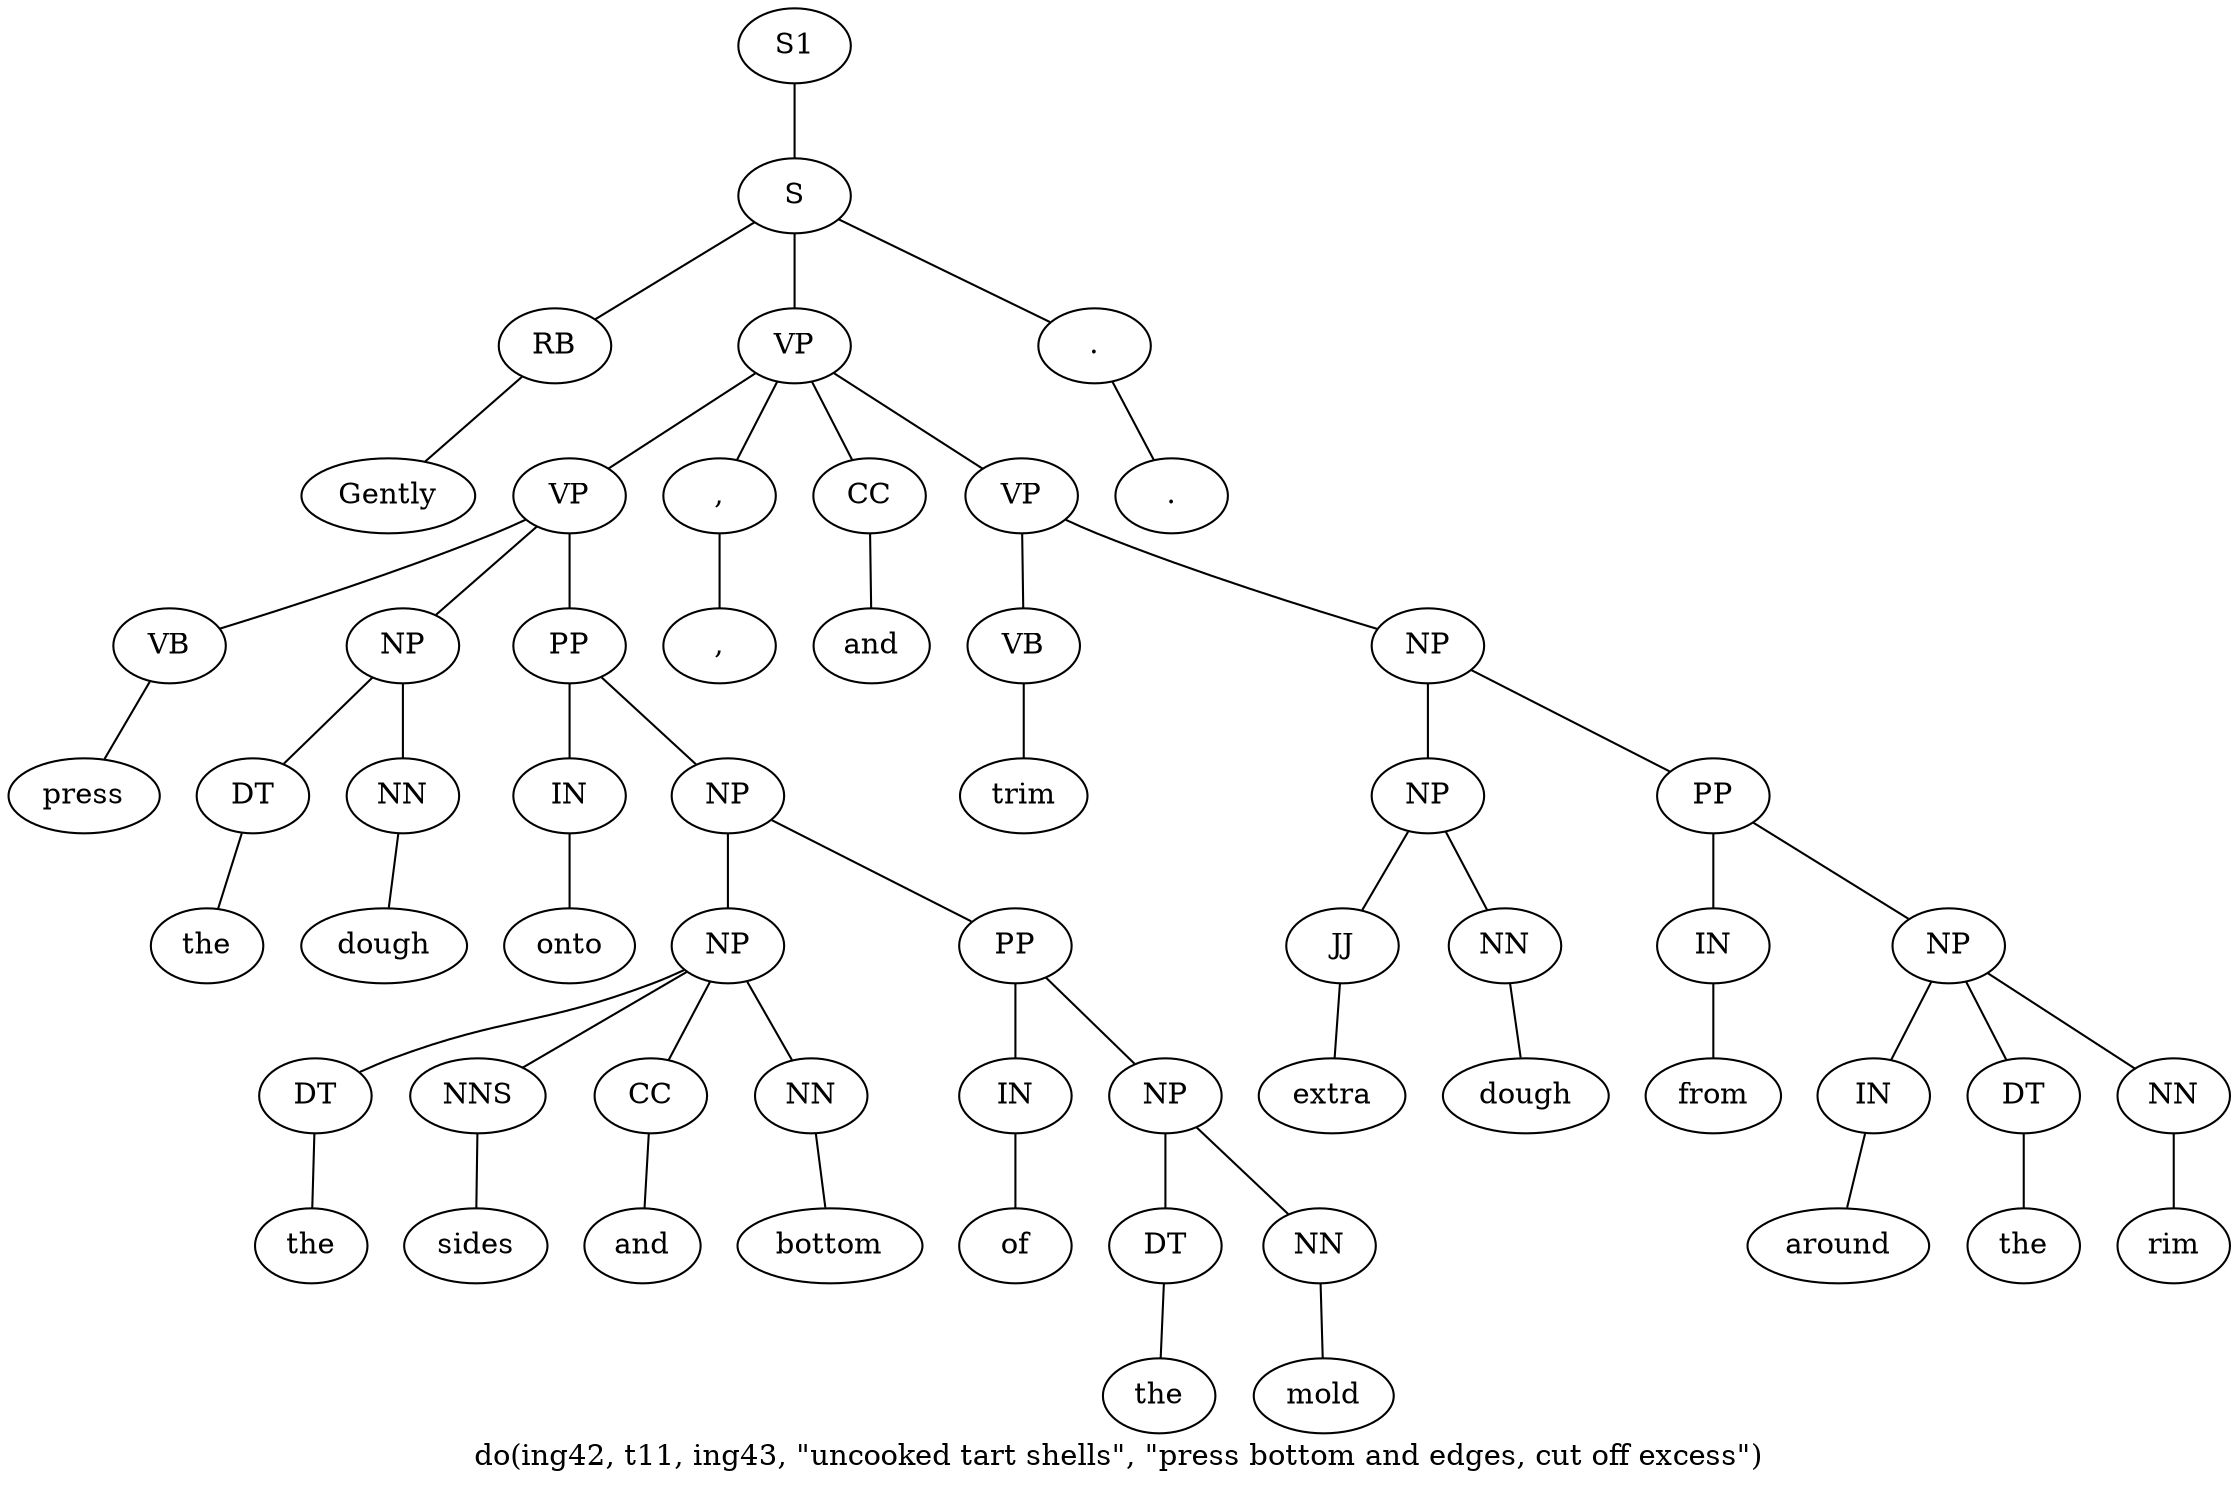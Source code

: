 graph SyntaxGraph {
	label = "do(ing42, t11, ing43, \"uncooked tart shells\", \"press bottom and edges, cut off excess\")";
	Node0 [label="S1"];
	Node1 [label="S"];
	Node2 [label="RB"];
	Node3 [label="Gently"];
	Node4 [label="VP"];
	Node5 [label="VP"];
	Node6 [label="VB"];
	Node7 [label="press"];
	Node8 [label="NP"];
	Node9 [label="DT"];
	Node10 [label="the"];
	Node11 [label="NN"];
	Node12 [label="dough"];
	Node13 [label="PP"];
	Node14 [label="IN"];
	Node15 [label="onto"];
	Node16 [label="NP"];
	Node17 [label="NP"];
	Node18 [label="DT"];
	Node19 [label="the"];
	Node20 [label="NNS"];
	Node21 [label="sides"];
	Node22 [label="CC"];
	Node23 [label="and"];
	Node24 [label="NN"];
	Node25 [label="bottom"];
	Node26 [label="PP"];
	Node27 [label="IN"];
	Node28 [label="of"];
	Node29 [label="NP"];
	Node30 [label="DT"];
	Node31 [label="the"];
	Node32 [label="NN"];
	Node33 [label="mold"];
	Node34 [label=","];
	Node35 [label=","];
	Node36 [label="CC"];
	Node37 [label="and"];
	Node38 [label="VP"];
	Node39 [label="VB"];
	Node40 [label="trim"];
	Node41 [label="NP"];
	Node42 [label="NP"];
	Node43 [label="JJ"];
	Node44 [label="extra"];
	Node45 [label="NN"];
	Node46 [label="dough"];
	Node47 [label="PP"];
	Node48 [label="IN"];
	Node49 [label="from"];
	Node50 [label="NP"];
	Node51 [label="IN"];
	Node52 [label="around"];
	Node53 [label="DT"];
	Node54 [label="the"];
	Node55 [label="NN"];
	Node56 [label="rim"];
	Node57 [label="."];
	Node58 [label="."];

	Node0 -- Node1;
	Node1 -- Node2;
	Node1 -- Node4;
	Node1 -- Node57;
	Node2 -- Node3;
	Node4 -- Node5;
	Node4 -- Node34;
	Node4 -- Node36;
	Node4 -- Node38;
	Node5 -- Node6;
	Node5 -- Node8;
	Node5 -- Node13;
	Node6 -- Node7;
	Node8 -- Node9;
	Node8 -- Node11;
	Node9 -- Node10;
	Node11 -- Node12;
	Node13 -- Node14;
	Node13 -- Node16;
	Node14 -- Node15;
	Node16 -- Node17;
	Node16 -- Node26;
	Node17 -- Node18;
	Node17 -- Node20;
	Node17 -- Node22;
	Node17 -- Node24;
	Node18 -- Node19;
	Node20 -- Node21;
	Node22 -- Node23;
	Node24 -- Node25;
	Node26 -- Node27;
	Node26 -- Node29;
	Node27 -- Node28;
	Node29 -- Node30;
	Node29 -- Node32;
	Node30 -- Node31;
	Node32 -- Node33;
	Node34 -- Node35;
	Node36 -- Node37;
	Node38 -- Node39;
	Node38 -- Node41;
	Node39 -- Node40;
	Node41 -- Node42;
	Node41 -- Node47;
	Node42 -- Node43;
	Node42 -- Node45;
	Node43 -- Node44;
	Node45 -- Node46;
	Node47 -- Node48;
	Node47 -- Node50;
	Node48 -- Node49;
	Node50 -- Node51;
	Node50 -- Node53;
	Node50 -- Node55;
	Node51 -- Node52;
	Node53 -- Node54;
	Node55 -- Node56;
	Node57 -- Node58;
}